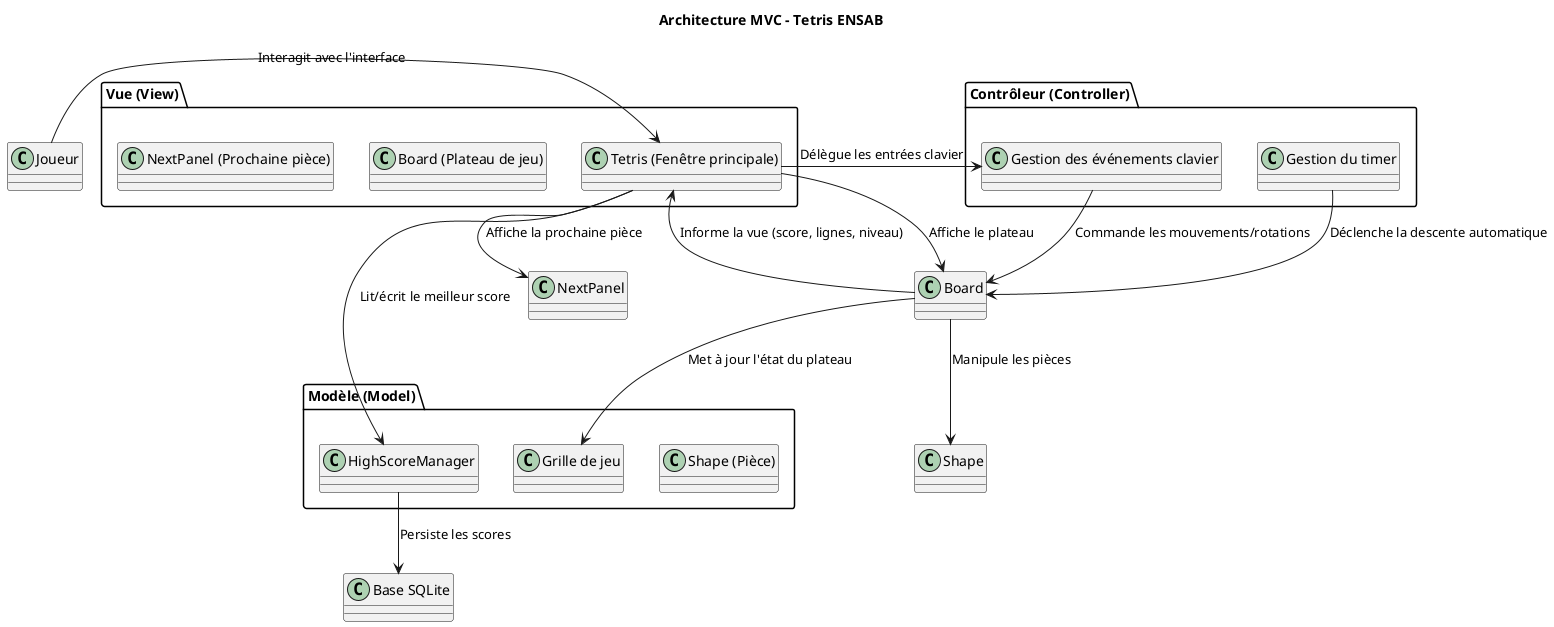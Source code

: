 @startuml
title Architecture MVC - Tetris ENSAB

package "Vue (View)" {
  class "Tetris (Fenêtre principale)" as Tetris
  class "Board (Plateau de jeu)"
  class "NextPanel (Prochaine pièce)"
}

package "Contrôleur (Controller)" {
  class "Gestion des événements clavier"
  class "Gestion du timer"
}

package "Modèle (Model)" {
  class "Shape (Pièce)"
  class "HighScoreManager"
  class "Grille de jeu"
}

Joueur -right-> Tetris : Interagit avec l'interface

Tetris --> "Gestion des événements clavier" : Délègue les entrées clavier
Tetris --> Board : Affiche le plateau
Tetris --> NextPanel : Affiche la prochaine pièce

"Gestion des événements clavier" --> Board : Commande les mouvements/rotations
"Gestion du timer" --> Board : Déclenche la descente automatique

Board --> "Grille de jeu" : Met à jour l'état du plateau
Board --> Shape : Manipule les pièces

Board --> Tetris : Informe la vue (score, lignes, niveau)
Tetris --> HighScoreManager : Lit/écrit le meilleur score

HighScoreManager --> "Base SQLite" : Persiste les scores

@enduml

